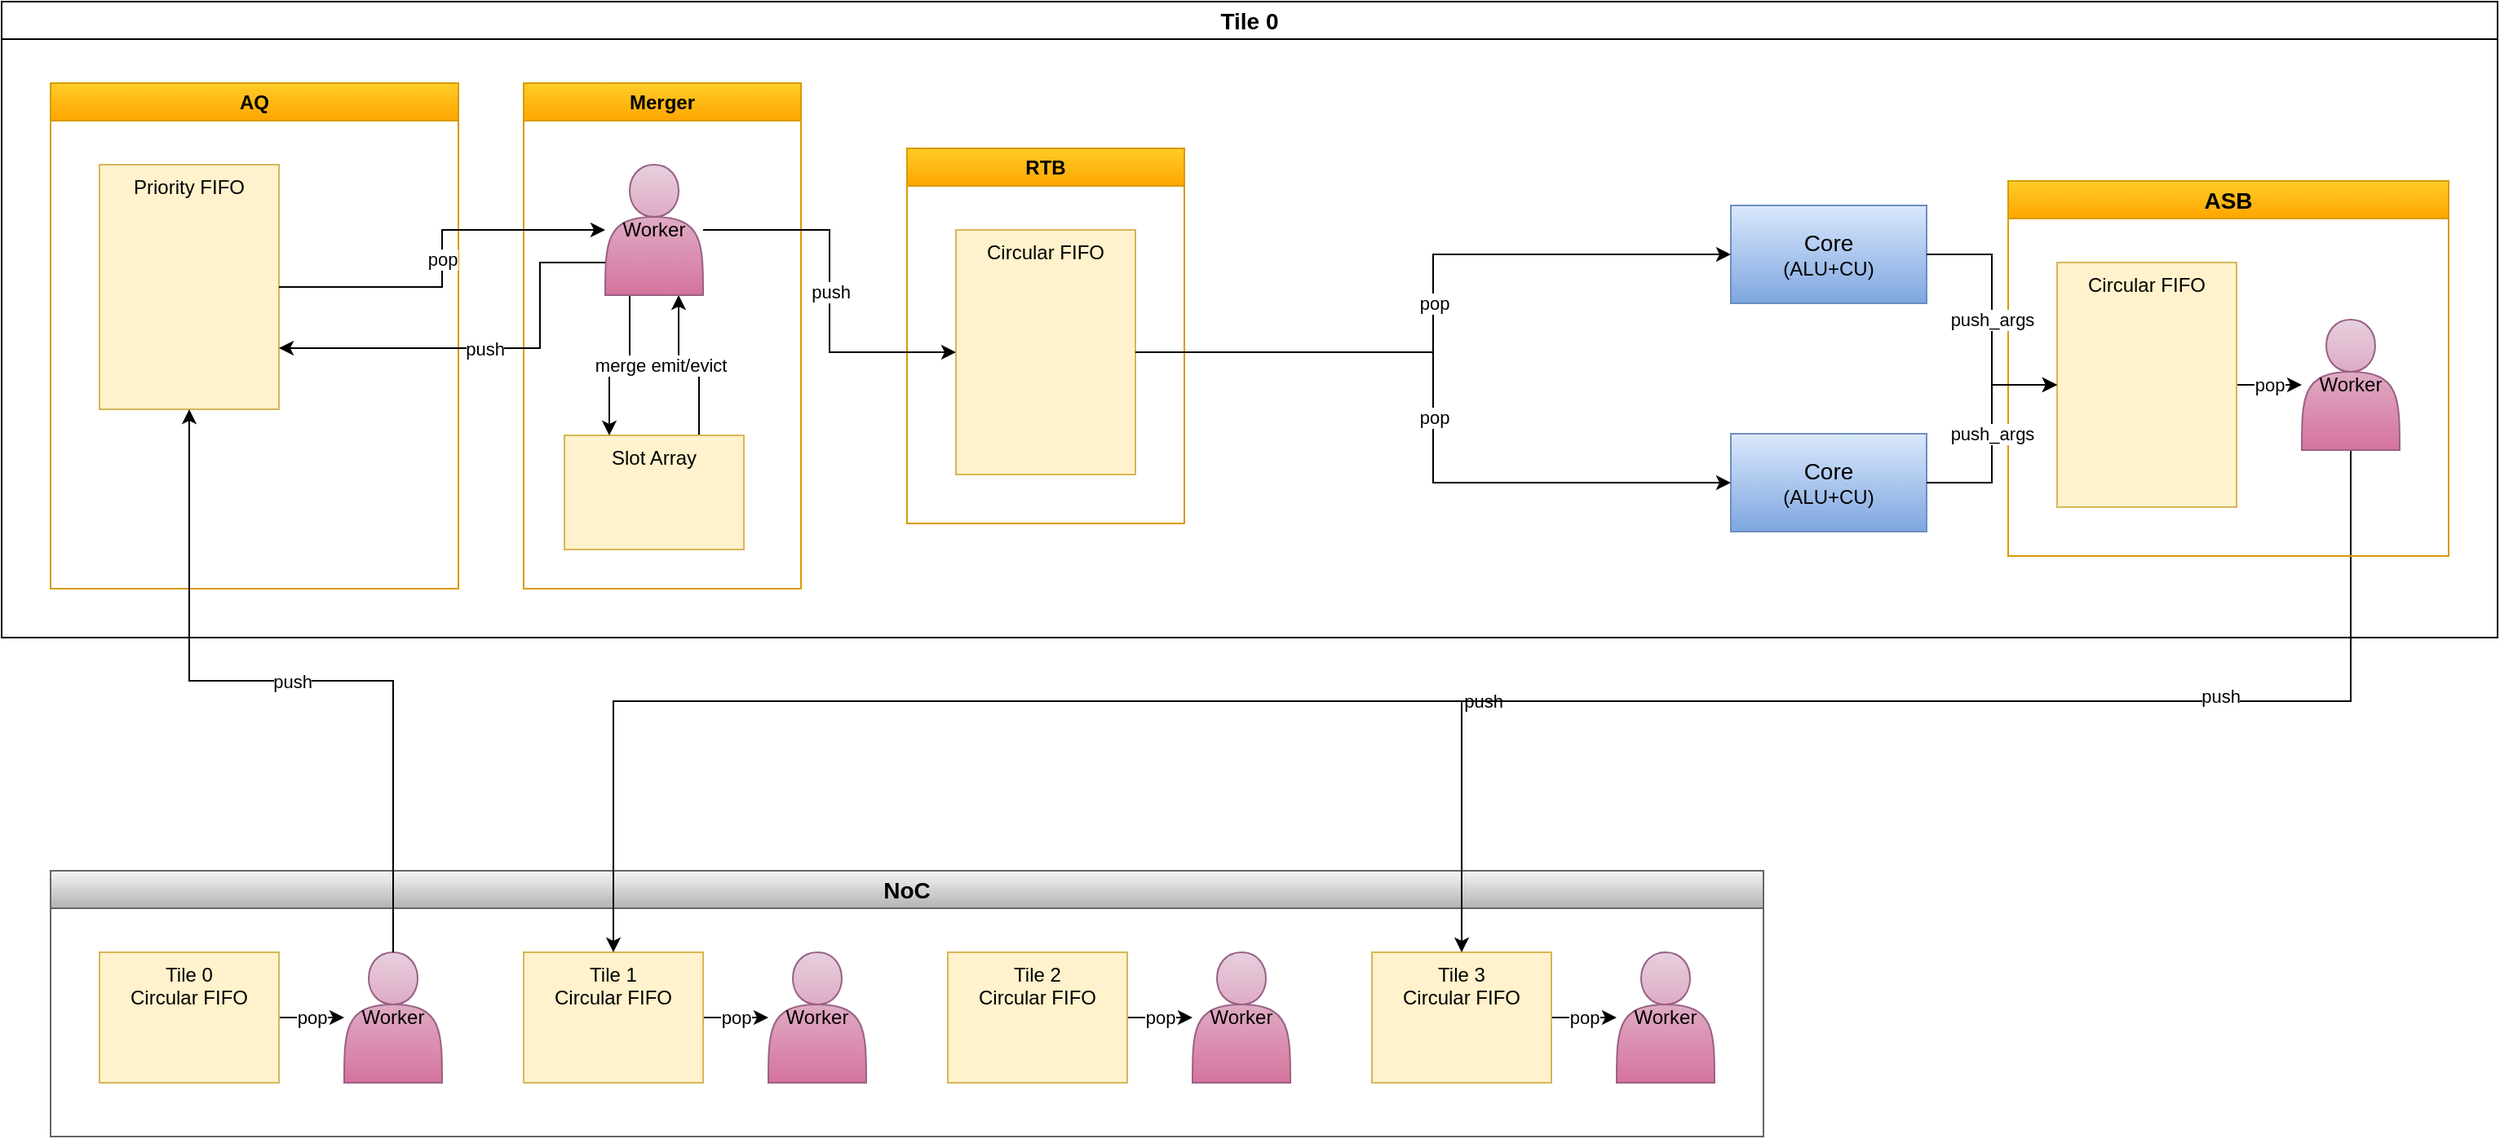 <mxfile version="24.7.16">
  <diagram name="第 1 页" id="Rd5CMDf7BfV2zbjOf2Hp">
    <mxGraphModel dx="683" dy="351" grid="1" gridSize="10" guides="1" tooltips="1" connect="1" arrows="1" fold="1" page="1" pageScale="1" pageWidth="1169" pageHeight="827" math="0" shadow="0">
      <root>
        <mxCell id="0" />
        <mxCell id="1" parent="0" />
        <mxCell id="d-3LwC6AzetS7NmKnezr-37" value="NoC" style="swimlane;whiteSpace=wrap;html=1;fillColor=#f5f5f5;gradientColor=#b3b3b3;strokeColor=#666666;fontSize=14;" vertex="1" parent="1">
          <mxGeometry x="60" y="557" width="1050" height="163" as="geometry" />
        </mxCell>
        <mxCell id="d-3LwC6AzetS7NmKnezr-38" value="pop" style="edgeStyle=orthogonalEdgeStyle;rounded=0;orthogonalLoop=1;jettySize=auto;html=1;" edge="1" parent="d-3LwC6AzetS7NmKnezr-37" source="d-3LwC6AzetS7NmKnezr-39" target="d-3LwC6AzetS7NmKnezr-40">
          <mxGeometry relative="1" as="geometry" />
        </mxCell>
        <mxCell id="d-3LwC6AzetS7NmKnezr-39" value="&lt;div&gt;Tile 0&lt;/div&gt;Circular FIFO" style="rounded=0;whiteSpace=wrap;html=1;verticalAlign=top;fillColor=#fff2cc;strokeColor=#d6b656;" vertex="1" parent="d-3LwC6AzetS7NmKnezr-37">
          <mxGeometry x="30" y="50" width="110" height="80" as="geometry" />
        </mxCell>
        <mxCell id="d-3LwC6AzetS7NmKnezr-40" value="Worker" style="shape=actor;whiteSpace=wrap;html=1;fillColor=#e6d0de;gradientColor=#d5739d;strokeColor=#996185;" vertex="1" parent="d-3LwC6AzetS7NmKnezr-37">
          <mxGeometry x="180" y="50" width="60" height="80" as="geometry" />
        </mxCell>
        <mxCell id="d-3LwC6AzetS7NmKnezr-44" value="pop" style="edgeStyle=orthogonalEdgeStyle;rounded=0;orthogonalLoop=1;jettySize=auto;html=1;" edge="1" parent="d-3LwC6AzetS7NmKnezr-37" source="d-3LwC6AzetS7NmKnezr-42" target="d-3LwC6AzetS7NmKnezr-43">
          <mxGeometry relative="1" as="geometry" />
        </mxCell>
        <mxCell id="d-3LwC6AzetS7NmKnezr-42" value="&lt;div&gt;Tile 2&lt;/div&gt;Circular FIFO" style="rounded=0;whiteSpace=wrap;html=1;verticalAlign=top;fillColor=#fff2cc;strokeColor=#d6b656;" vertex="1" parent="d-3LwC6AzetS7NmKnezr-37">
          <mxGeometry x="550" y="50" width="110" height="80" as="geometry" />
        </mxCell>
        <mxCell id="d-3LwC6AzetS7NmKnezr-43" value="Worker" style="shape=actor;whiteSpace=wrap;html=1;fillColor=#e6d0de;gradientColor=#d5739d;strokeColor=#996185;" vertex="1" parent="d-3LwC6AzetS7NmKnezr-37">
          <mxGeometry x="700" y="50" width="60" height="80" as="geometry" />
        </mxCell>
        <mxCell id="d-3LwC6AzetS7NmKnezr-45" value="pop" style="edgeStyle=orthogonalEdgeStyle;rounded=0;orthogonalLoop=1;jettySize=auto;html=1;" edge="1" parent="d-3LwC6AzetS7NmKnezr-37" source="d-3LwC6AzetS7NmKnezr-46" target="d-3LwC6AzetS7NmKnezr-47">
          <mxGeometry relative="1" as="geometry" />
        </mxCell>
        <mxCell id="d-3LwC6AzetS7NmKnezr-46" value="&lt;div&gt;Tile 1&lt;/div&gt;Circular FIFO" style="rounded=0;whiteSpace=wrap;html=1;verticalAlign=top;fillColor=#fff2cc;strokeColor=#d6b656;" vertex="1" parent="d-3LwC6AzetS7NmKnezr-37">
          <mxGeometry x="290" y="50" width="110" height="80" as="geometry" />
        </mxCell>
        <mxCell id="d-3LwC6AzetS7NmKnezr-47" value="Worker" style="shape=actor;whiteSpace=wrap;html=1;fillColor=#e6d0de;gradientColor=#d5739d;strokeColor=#996185;" vertex="1" parent="d-3LwC6AzetS7NmKnezr-37">
          <mxGeometry x="440" y="50" width="60" height="80" as="geometry" />
        </mxCell>
        <mxCell id="d-3LwC6AzetS7NmKnezr-48" value="pop" style="edgeStyle=orthogonalEdgeStyle;rounded=0;orthogonalLoop=1;jettySize=auto;html=1;" edge="1" parent="d-3LwC6AzetS7NmKnezr-37" source="d-3LwC6AzetS7NmKnezr-49" target="d-3LwC6AzetS7NmKnezr-50">
          <mxGeometry relative="1" as="geometry" />
        </mxCell>
        <mxCell id="d-3LwC6AzetS7NmKnezr-49" value="&lt;div&gt;Tile 3&lt;/div&gt;Circular FIFO" style="rounded=0;whiteSpace=wrap;html=1;verticalAlign=top;fillColor=#fff2cc;strokeColor=#d6b656;" vertex="1" parent="d-3LwC6AzetS7NmKnezr-37">
          <mxGeometry x="810" y="50" width="110" height="80" as="geometry" />
        </mxCell>
        <mxCell id="d-3LwC6AzetS7NmKnezr-50" value="Worker" style="shape=actor;whiteSpace=wrap;html=1;fillColor=#e6d0de;gradientColor=#d5739d;strokeColor=#996185;" vertex="1" parent="d-3LwC6AzetS7NmKnezr-37">
          <mxGeometry x="960" y="50" width="60" height="80" as="geometry" />
        </mxCell>
        <mxCell id="d-3LwC6AzetS7NmKnezr-41" value="push" style="edgeStyle=orthogonalEdgeStyle;rounded=0;orthogonalLoop=1;jettySize=auto;html=1;exitDx=0;exitDy=0;exitX=0.5;exitY=1;" edge="1" parent="1" source="d-3LwC6AzetS7NmKnezr-33" target="d-3LwC6AzetS7NmKnezr-46">
          <mxGeometry relative="1" as="geometry">
            <mxPoint x="1040" y="600" as="targetPoint" />
          </mxGeometry>
        </mxCell>
        <mxCell id="d-3LwC6AzetS7NmKnezr-52" value="" style="edgeStyle=orthogonalEdgeStyle;rounded=0;orthogonalLoop=1;jettySize=auto;html=1;exitDx=0;exitDy=0;exitX=0.5;exitY=1;" edge="1" parent="1" source="d-3LwC6AzetS7NmKnezr-33" target="d-3LwC6AzetS7NmKnezr-49">
          <mxGeometry relative="1" as="geometry">
            <mxPoint x="555" y="620" as="targetPoint" />
            <mxPoint x="920" y="345" as="sourcePoint" />
          </mxGeometry>
        </mxCell>
        <mxCell id="d-3LwC6AzetS7NmKnezr-53" value="push" style="edgeLabel;html=1;align=center;verticalAlign=middle;resizable=0;points=[];" vertex="1" connectable="0" parent="d-3LwC6AzetS7NmKnezr-52">
          <mxGeometry x="-0.45" y="-3" relative="1" as="geometry">
            <mxPoint as="offset" />
          </mxGeometry>
        </mxCell>
        <mxCell id="d-3LwC6AzetS7NmKnezr-54" value="Tile 0" style="swimlane;whiteSpace=wrap;html=1;fontSize=14;" vertex="1" parent="1">
          <mxGeometry x="30" y="24" width="1530" height="390" as="geometry" />
        </mxCell>
        <mxCell id="d-3LwC6AzetS7NmKnezr-26" value="ASB" style="swimlane;whiteSpace=wrap;html=1;fillColor=#ffcd28;gradientColor=#ffa500;strokeColor=#d79b00;fontSize=14;" vertex="1" parent="d-3LwC6AzetS7NmKnezr-54">
          <mxGeometry x="1230" y="110" width="270" height="230" as="geometry" />
        </mxCell>
        <mxCell id="d-3LwC6AzetS7NmKnezr-36" value="pop" style="edgeStyle=orthogonalEdgeStyle;rounded=0;orthogonalLoop=1;jettySize=auto;html=1;" edge="1" parent="d-3LwC6AzetS7NmKnezr-26" source="d-3LwC6AzetS7NmKnezr-29" target="d-3LwC6AzetS7NmKnezr-33">
          <mxGeometry relative="1" as="geometry" />
        </mxCell>
        <mxCell id="d-3LwC6AzetS7NmKnezr-29" value="Circular FIFO" style="rounded=0;whiteSpace=wrap;html=1;verticalAlign=top;fillColor=#fff2cc;strokeColor=#d6b656;" vertex="1" parent="d-3LwC6AzetS7NmKnezr-26">
          <mxGeometry x="30" y="50" width="110" height="150" as="geometry" />
        </mxCell>
        <mxCell id="d-3LwC6AzetS7NmKnezr-33" value="Worker" style="shape=actor;whiteSpace=wrap;html=1;fillColor=#e6d0de;gradientColor=#d5739d;strokeColor=#996185;" vertex="1" parent="d-3LwC6AzetS7NmKnezr-26">
          <mxGeometry x="180" y="85" width="60" height="80" as="geometry" />
        </mxCell>
        <mxCell id="d-3LwC6AzetS7NmKnezr-31" value="&lt;font style=&quot;font-size: 14px;&quot;&gt;Core&lt;/font&gt;&lt;div&gt;(ALU+CU)&lt;/div&gt;" style="rounded=0;whiteSpace=wrap;html=1;fillColor=#dae8fc;gradientColor=#7ea6e0;strokeColor=#6c8ebf;" vertex="1" parent="d-3LwC6AzetS7NmKnezr-54">
          <mxGeometry x="1060" y="125" width="120" height="60" as="geometry" />
        </mxCell>
        <mxCell id="d-3LwC6AzetS7NmKnezr-32" value="push_args" style="edgeStyle=orthogonalEdgeStyle;rounded=0;orthogonalLoop=1;jettySize=auto;html=1;" edge="1" parent="d-3LwC6AzetS7NmKnezr-54" source="d-3LwC6AzetS7NmKnezr-31" target="d-3LwC6AzetS7NmKnezr-29">
          <mxGeometry relative="1" as="geometry" />
        </mxCell>
        <mxCell id="d-3LwC6AzetS7NmKnezr-34" value="&lt;font style=&quot;font-size: 14px;&quot;&gt;Core&lt;/font&gt;&lt;div&gt;(ALU+CU)&lt;/div&gt;" style="rounded=0;whiteSpace=wrap;html=1;fillColor=#dae8fc;gradientColor=#7ea6e0;strokeColor=#6c8ebf;" vertex="1" parent="d-3LwC6AzetS7NmKnezr-54">
          <mxGeometry x="1060" y="265" width="120" height="60" as="geometry" />
        </mxCell>
        <mxCell id="d-3LwC6AzetS7NmKnezr-35" value="push_args" style="edgeStyle=orthogonalEdgeStyle;rounded=0;orthogonalLoop=1;jettySize=auto;html=1;" edge="1" parent="d-3LwC6AzetS7NmKnezr-54" source="d-3LwC6AzetS7NmKnezr-34" target="d-3LwC6AzetS7NmKnezr-29">
          <mxGeometry relative="1" as="geometry" />
        </mxCell>
        <mxCell id="d-3LwC6AzetS7NmKnezr-59" value="AQ" style="swimlane;whiteSpace=wrap;html=1;fillColor=#ffcd28;gradientColor=#ffa500;strokeColor=#d79b00;" vertex="1" parent="d-3LwC6AzetS7NmKnezr-54">
          <mxGeometry x="30" y="50" width="250" height="310" as="geometry" />
        </mxCell>
        <mxCell id="d-3LwC6AzetS7NmKnezr-60" value="Priority FIFO" style="rounded=0;whiteSpace=wrap;html=1;verticalAlign=top;fillColor=#fff2cc;strokeColor=#d6b656;" vertex="1" parent="d-3LwC6AzetS7NmKnezr-59">
          <mxGeometry x="30" y="50" width="110" height="150" as="geometry" />
        </mxCell>
        <mxCell id="d-3LwC6AzetS7NmKnezr-72" value="Merger" style="swimlane;whiteSpace=wrap;html=1;fillColor=#ffcd28;gradientColor=#ffa500;strokeColor=#d79b00;" vertex="1" parent="d-3LwC6AzetS7NmKnezr-54">
          <mxGeometry x="320" y="50" width="170" height="310" as="geometry" />
        </mxCell>
        <mxCell id="d-3LwC6AzetS7NmKnezr-82" value="emit/evict" style="edgeStyle=orthogonalEdgeStyle;rounded=0;orthogonalLoop=1;jettySize=auto;html=1;exitX=0.75;exitY=0;exitDx=0;exitDy=0;entryX=0.75;entryY=1;entryDx=0;entryDy=0;" edge="1" parent="d-3LwC6AzetS7NmKnezr-72" source="d-3LwC6AzetS7NmKnezr-73" target="d-3LwC6AzetS7NmKnezr-74">
          <mxGeometry relative="1" as="geometry">
            <mxPoint x="100" y="126" as="targetPoint" />
          </mxGeometry>
        </mxCell>
        <mxCell id="d-3LwC6AzetS7NmKnezr-73" value="Slot Array" style="rounded=0;whiteSpace=wrap;html=1;verticalAlign=top;fillColor=#fff2cc;strokeColor=#d6b656;" vertex="1" parent="d-3LwC6AzetS7NmKnezr-72">
          <mxGeometry x="25" y="216" width="110" height="70" as="geometry" />
        </mxCell>
        <mxCell id="d-3LwC6AzetS7NmKnezr-79" value="merge" style="edgeStyle=orthogonalEdgeStyle;rounded=0;orthogonalLoop=1;jettySize=auto;html=1;entryX=0.25;entryY=0;entryDx=0;entryDy=0;exitX=0.25;exitY=1;exitDx=0;exitDy=0;" edge="1" parent="d-3LwC6AzetS7NmKnezr-72" source="d-3LwC6AzetS7NmKnezr-74" target="d-3LwC6AzetS7NmKnezr-73">
          <mxGeometry relative="1" as="geometry" />
        </mxCell>
        <mxCell id="d-3LwC6AzetS7NmKnezr-74" value="Worker" style="shape=actor;whiteSpace=wrap;html=1;fillColor=#e6d0de;gradientColor=#d5739d;strokeColor=#996185;" vertex="1" parent="d-3LwC6AzetS7NmKnezr-72">
          <mxGeometry x="50" y="50" width="60" height="80" as="geometry" />
        </mxCell>
        <mxCell id="d-3LwC6AzetS7NmKnezr-75" value="RTB" style="swimlane;whiteSpace=wrap;html=1;fillColor=#ffcd28;gradientColor=#ffa500;strokeColor=#d79b00;" vertex="1" parent="d-3LwC6AzetS7NmKnezr-54">
          <mxGeometry x="555" y="90" width="170" height="230" as="geometry" />
        </mxCell>
        <mxCell id="d-3LwC6AzetS7NmKnezr-76" value="Circular FIFO" style="rounded=0;whiteSpace=wrap;html=1;verticalAlign=top;fillColor=#fff2cc;strokeColor=#d6b656;" vertex="1" parent="d-3LwC6AzetS7NmKnezr-75">
          <mxGeometry x="30" y="50" width="110" height="150" as="geometry" />
        </mxCell>
        <mxCell id="d-3LwC6AzetS7NmKnezr-77" value="pop" style="edgeStyle=orthogonalEdgeStyle;rounded=0;orthogonalLoop=1;jettySize=auto;html=1;" edge="1" parent="d-3LwC6AzetS7NmKnezr-54" source="d-3LwC6AzetS7NmKnezr-76" target="d-3LwC6AzetS7NmKnezr-31">
          <mxGeometry relative="1" as="geometry" />
        </mxCell>
        <mxCell id="d-3LwC6AzetS7NmKnezr-78" value="pop" style="edgeStyle=orthogonalEdgeStyle;rounded=0;orthogonalLoop=1;jettySize=auto;html=1;" edge="1" parent="d-3LwC6AzetS7NmKnezr-54" source="d-3LwC6AzetS7NmKnezr-76" target="d-3LwC6AzetS7NmKnezr-34">
          <mxGeometry relative="1" as="geometry" />
        </mxCell>
        <mxCell id="d-3LwC6AzetS7NmKnezr-80" value="pop" style="edgeStyle=orthogonalEdgeStyle;rounded=0;orthogonalLoop=1;jettySize=auto;html=1;" edge="1" parent="d-3LwC6AzetS7NmKnezr-54" source="d-3LwC6AzetS7NmKnezr-60" target="d-3LwC6AzetS7NmKnezr-74">
          <mxGeometry relative="1" as="geometry" />
        </mxCell>
        <mxCell id="d-3LwC6AzetS7NmKnezr-81" value="push" style="edgeStyle=orthogonalEdgeStyle;rounded=0;orthogonalLoop=1;jettySize=auto;html=1;" edge="1" parent="d-3LwC6AzetS7NmKnezr-54" source="d-3LwC6AzetS7NmKnezr-74" target="d-3LwC6AzetS7NmKnezr-76">
          <mxGeometry relative="1" as="geometry" />
        </mxCell>
        <mxCell id="d-3LwC6AzetS7NmKnezr-83" value="push" style="edgeStyle=orthogonalEdgeStyle;rounded=0;orthogonalLoop=1;jettySize=auto;html=1;entryX=1;entryY=0.75;entryDx=0;entryDy=0;exitX=0;exitY=0.75;exitDx=0;exitDy=0;" edge="1" parent="d-3LwC6AzetS7NmKnezr-54" source="d-3LwC6AzetS7NmKnezr-74" target="d-3LwC6AzetS7NmKnezr-60">
          <mxGeometry relative="1" as="geometry">
            <Array as="points">
              <mxPoint x="330" y="160" />
              <mxPoint x="330" y="213" />
            </Array>
          </mxGeometry>
        </mxCell>
        <mxCell id="d-3LwC6AzetS7NmKnezr-58" value="push" style="edgeStyle=orthogonalEdgeStyle;rounded=0;orthogonalLoop=1;jettySize=auto;html=1;exitX=0.5;exitY=0;exitDx=0;exitDy=0;" edge="1" parent="1" source="d-3LwC6AzetS7NmKnezr-40" target="d-3LwC6AzetS7NmKnezr-60">
          <mxGeometry relative="1" as="geometry">
            <mxPoint x="130" y="260" as="targetPoint" />
          </mxGeometry>
        </mxCell>
      </root>
    </mxGraphModel>
  </diagram>
</mxfile>
